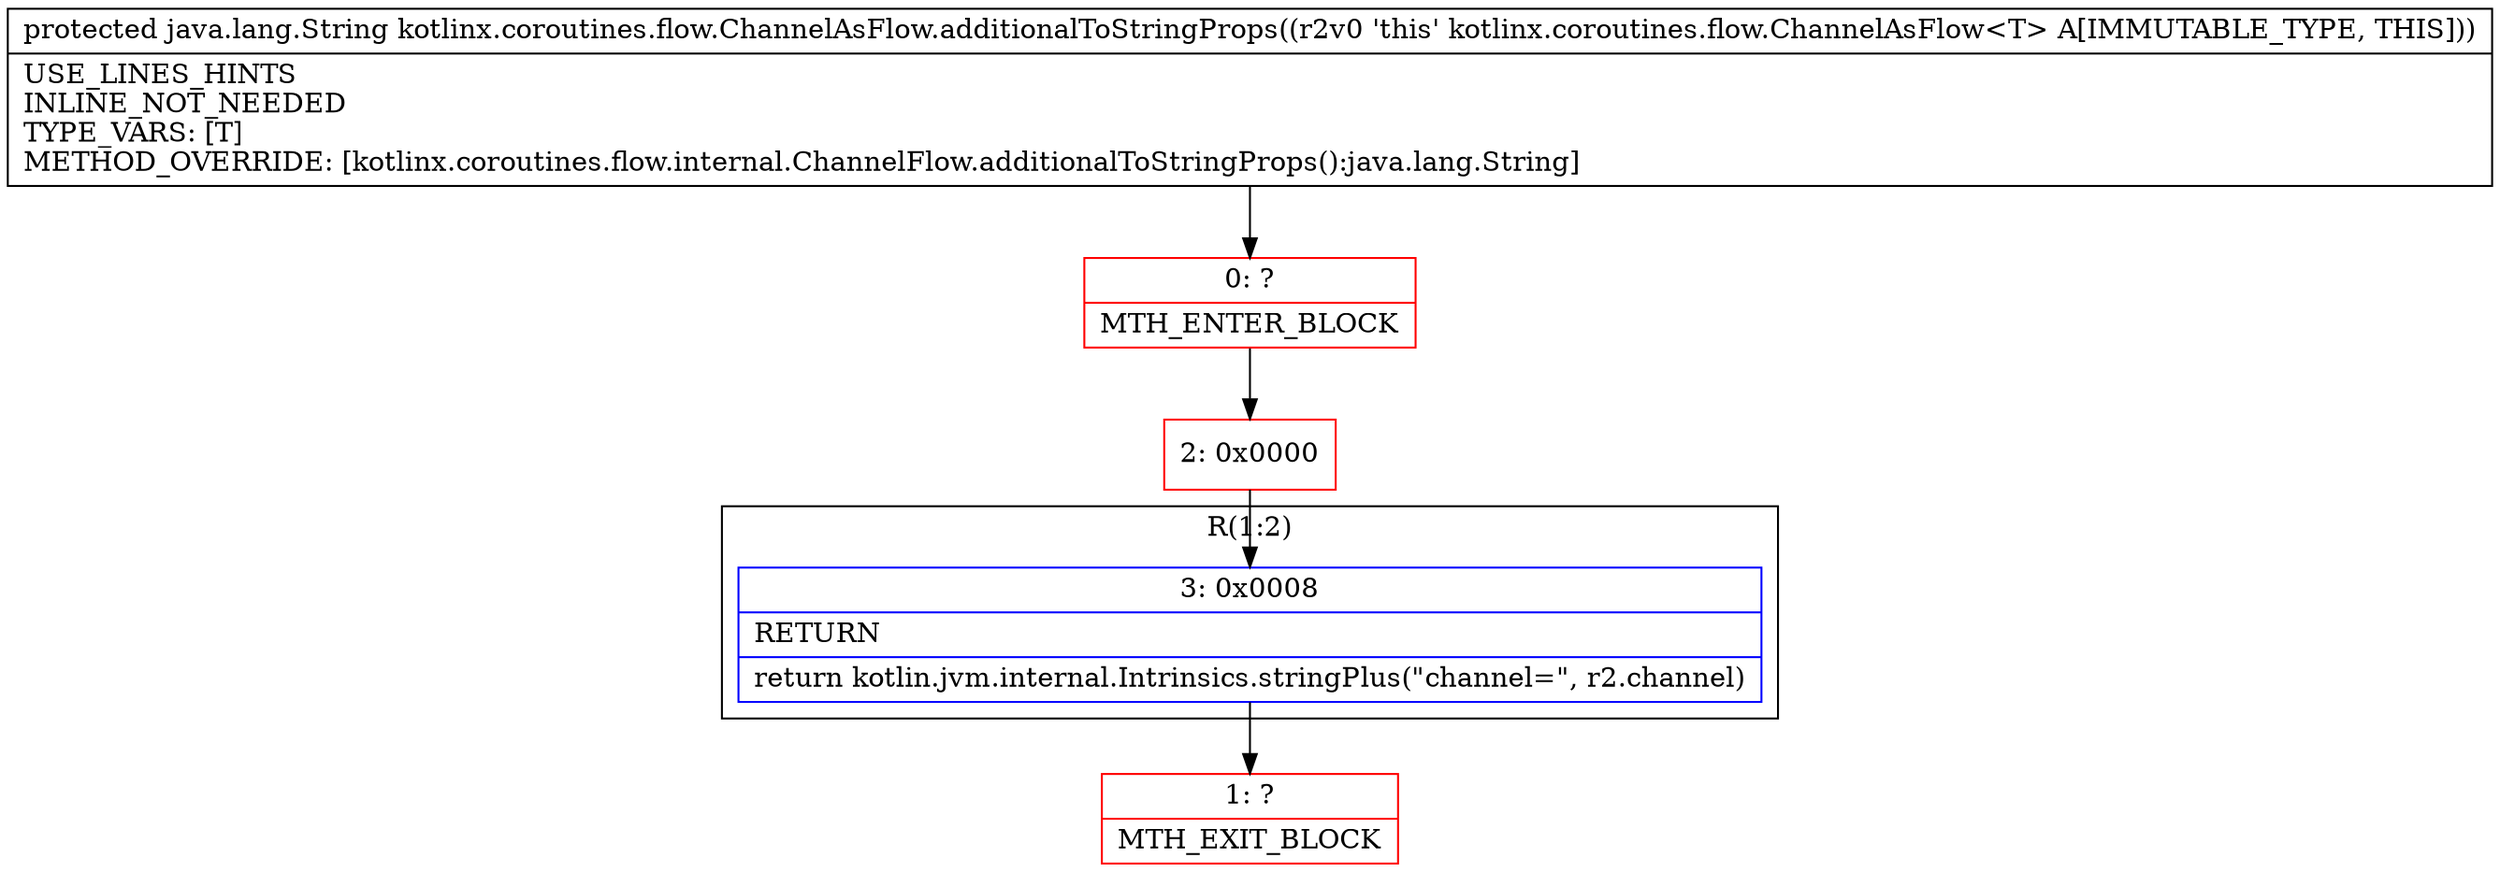 digraph "CFG forkotlinx.coroutines.flow.ChannelAsFlow.additionalToStringProps()Ljava\/lang\/String;" {
subgraph cluster_Region_268091990 {
label = "R(1:2)";
node [shape=record,color=blue];
Node_3 [shape=record,label="{3\:\ 0x0008|RETURN\l|return kotlin.jvm.internal.Intrinsics.stringPlus(\"channel=\", r2.channel)\l}"];
}
Node_0 [shape=record,color=red,label="{0\:\ ?|MTH_ENTER_BLOCK\l}"];
Node_2 [shape=record,color=red,label="{2\:\ 0x0000}"];
Node_1 [shape=record,color=red,label="{1\:\ ?|MTH_EXIT_BLOCK\l}"];
MethodNode[shape=record,label="{protected java.lang.String kotlinx.coroutines.flow.ChannelAsFlow.additionalToStringProps((r2v0 'this' kotlinx.coroutines.flow.ChannelAsFlow\<T\> A[IMMUTABLE_TYPE, THIS]))  | USE_LINES_HINTS\lINLINE_NOT_NEEDED\lTYPE_VARS: [T]\lMETHOD_OVERRIDE: [kotlinx.coroutines.flow.internal.ChannelFlow.additionalToStringProps():java.lang.String]\l}"];
MethodNode -> Node_0;Node_3 -> Node_1;
Node_0 -> Node_2;
Node_2 -> Node_3;
}

